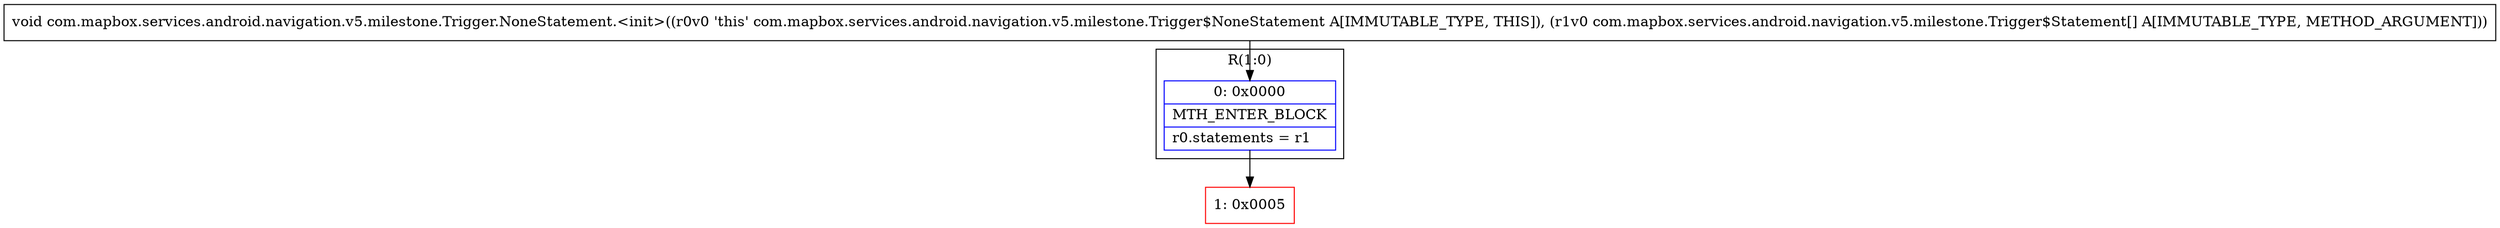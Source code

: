 digraph "CFG forcom.mapbox.services.android.navigation.v5.milestone.Trigger.NoneStatement.\<init\>([Lcom\/mapbox\/services\/android\/navigation\/v5\/milestone\/Trigger$Statement;)V" {
subgraph cluster_Region_463346023 {
label = "R(1:0)";
node [shape=record,color=blue];
Node_0 [shape=record,label="{0\:\ 0x0000|MTH_ENTER_BLOCK\l|r0.statements = r1\l}"];
}
Node_1 [shape=record,color=red,label="{1\:\ 0x0005}"];
MethodNode[shape=record,label="{void com.mapbox.services.android.navigation.v5.milestone.Trigger.NoneStatement.\<init\>((r0v0 'this' com.mapbox.services.android.navigation.v5.milestone.Trigger$NoneStatement A[IMMUTABLE_TYPE, THIS]), (r1v0 com.mapbox.services.android.navigation.v5.milestone.Trigger$Statement[] A[IMMUTABLE_TYPE, METHOD_ARGUMENT])) }"];
MethodNode -> Node_0;
Node_0 -> Node_1;
}

